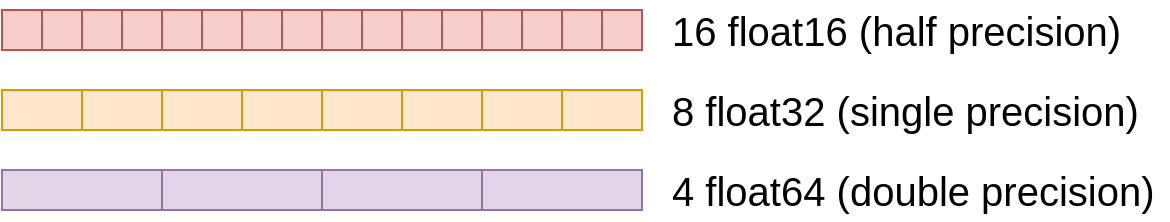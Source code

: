 <mxfile version="12.2.2" type="device" pages="1"><diagram id="qwyDhfu3QG4ZpbTuA6Pl" name="Page-1"><mxGraphModel dx="1408" dy="811" grid="1" gridSize="10" guides="1" tooltips="1" connect="1" arrows="1" fold="1" page="1" pageScale="1" pageWidth="827" pageHeight="1169" math="0" shadow="0"><root><mxCell id="0"/><mxCell id="1" parent="0"/><mxCell id="V88cJjxpROwRMQxKx2QN-1" value="" style="rounded=0;whiteSpace=wrap;html=1;fillColor=#f8cecc;strokeColor=#b85450;" vertex="1" parent="1"><mxGeometry x="80" y="80" width="20" height="20" as="geometry"/></mxCell><mxCell id="V88cJjxpROwRMQxKx2QN-2" value="" style="rounded=0;whiteSpace=wrap;html=1;fillColor=#f8cecc;strokeColor=#b85450;" vertex="1" parent="1"><mxGeometry x="100" y="80" width="20" height="20" as="geometry"/></mxCell><mxCell id="V88cJjxpROwRMQxKx2QN-3" value="" style="rounded=0;whiteSpace=wrap;html=1;fillColor=#f8cecc;strokeColor=#b85450;" vertex="1" parent="1"><mxGeometry x="120" y="80" width="20" height="20" as="geometry"/></mxCell><mxCell id="V88cJjxpROwRMQxKx2QN-4" value="" style="rounded=0;whiteSpace=wrap;html=1;fillColor=#f8cecc;strokeColor=#b85450;" vertex="1" parent="1"><mxGeometry x="140" y="80" width="20" height="20" as="geometry"/></mxCell><mxCell id="V88cJjxpROwRMQxKx2QN-5" value="" style="rounded=0;whiteSpace=wrap;html=1;fillColor=#f8cecc;strokeColor=#b85450;" vertex="1" parent="1"><mxGeometry x="160" y="80" width="20" height="20" as="geometry"/></mxCell><mxCell id="V88cJjxpROwRMQxKx2QN-6" value="" style="rounded=0;whiteSpace=wrap;html=1;fillColor=#f8cecc;strokeColor=#b85450;" vertex="1" parent="1"><mxGeometry x="180" y="80" width="20" height="20" as="geometry"/></mxCell><mxCell id="V88cJjxpROwRMQxKx2QN-7" value="" style="rounded=0;whiteSpace=wrap;html=1;fillColor=#f8cecc;strokeColor=#b85450;" vertex="1" parent="1"><mxGeometry x="200" y="80" width="20" height="20" as="geometry"/></mxCell><mxCell id="V88cJjxpROwRMQxKx2QN-8" value="" style="rounded=0;whiteSpace=wrap;html=1;fillColor=#f8cecc;strokeColor=#b85450;" vertex="1" parent="1"><mxGeometry x="220" y="80" width="20" height="20" as="geometry"/></mxCell><mxCell id="V88cJjxpROwRMQxKx2QN-9" value="" style="rounded=0;whiteSpace=wrap;html=1;fillColor=#f8cecc;strokeColor=#b85450;" vertex="1" parent="1"><mxGeometry x="240" y="80" width="20" height="20" as="geometry"/></mxCell><mxCell id="V88cJjxpROwRMQxKx2QN-10" value="" style="rounded=0;whiteSpace=wrap;html=1;fillColor=#f8cecc;strokeColor=#b85450;" vertex="1" parent="1"><mxGeometry x="260" y="80" width="20" height="20" as="geometry"/></mxCell><mxCell id="V88cJjxpROwRMQxKx2QN-11" value="" style="rounded=0;whiteSpace=wrap;html=1;fillColor=#f8cecc;strokeColor=#b85450;" vertex="1" parent="1"><mxGeometry x="280" y="80" width="20" height="20" as="geometry"/></mxCell><mxCell id="V88cJjxpROwRMQxKx2QN-12" value="" style="rounded=0;whiteSpace=wrap;html=1;fillColor=#f8cecc;strokeColor=#b85450;" vertex="1" parent="1"><mxGeometry x="300" y="80" width="20" height="20" as="geometry"/></mxCell><mxCell id="V88cJjxpROwRMQxKx2QN-13" value="" style="rounded=0;whiteSpace=wrap;html=1;fillColor=#f8cecc;strokeColor=#b85450;" vertex="1" parent="1"><mxGeometry x="320" y="80" width="20" height="20" as="geometry"/></mxCell><mxCell id="V88cJjxpROwRMQxKx2QN-14" value="" style="rounded=0;whiteSpace=wrap;html=1;fillColor=#f8cecc;strokeColor=#b85450;" vertex="1" parent="1"><mxGeometry x="340" y="80" width="20" height="20" as="geometry"/></mxCell><mxCell id="V88cJjxpROwRMQxKx2QN-15" value="" style="rounded=0;whiteSpace=wrap;html=1;fillColor=#f8cecc;strokeColor=#b85450;" vertex="1" parent="1"><mxGeometry x="360" y="80" width="20" height="20" as="geometry"/></mxCell><mxCell id="V88cJjxpROwRMQxKx2QN-16" value="" style="rounded=0;whiteSpace=wrap;html=1;fillColor=#f8cecc;strokeColor=#b85450;" vertex="1" parent="1"><mxGeometry x="380" y="80" width="20" height="20" as="geometry"/></mxCell><mxCell id="V88cJjxpROwRMQxKx2QN-17" value="" style="rounded=0;whiteSpace=wrap;html=1;fillColor=#ffe6cc;strokeColor=#d79b00;" vertex="1" parent="1"><mxGeometry x="80" y="120" width="40" height="20" as="geometry"/></mxCell><mxCell id="V88cJjxpROwRMQxKx2QN-18" value="" style="rounded=0;whiteSpace=wrap;html=1;fillColor=#ffe6cc;strokeColor=#d79b00;" vertex="1" parent="1"><mxGeometry x="120" y="120" width="40" height="20" as="geometry"/></mxCell><mxCell id="V88cJjxpROwRMQxKx2QN-19" value="" style="rounded=0;whiteSpace=wrap;html=1;fillColor=#ffe6cc;strokeColor=#d79b00;" vertex="1" parent="1"><mxGeometry x="160" y="120" width="40" height="20" as="geometry"/></mxCell><mxCell id="V88cJjxpROwRMQxKx2QN-20" value="" style="rounded=0;whiteSpace=wrap;html=1;fillColor=#ffe6cc;strokeColor=#d79b00;" vertex="1" parent="1"><mxGeometry x="200" y="120" width="40" height="20" as="geometry"/></mxCell><mxCell id="V88cJjxpROwRMQxKx2QN-21" value="" style="rounded=0;whiteSpace=wrap;html=1;fillColor=#ffe6cc;strokeColor=#d79b00;" vertex="1" parent="1"><mxGeometry x="240" y="120" width="40" height="20" as="geometry"/></mxCell><mxCell id="V88cJjxpROwRMQxKx2QN-22" value="" style="rounded=0;whiteSpace=wrap;html=1;fillColor=#ffe6cc;strokeColor=#d79b00;" vertex="1" parent="1"><mxGeometry x="280" y="120" width="40" height="20" as="geometry"/></mxCell><mxCell id="V88cJjxpROwRMQxKx2QN-23" value="" style="rounded=0;whiteSpace=wrap;html=1;fillColor=#ffe6cc;strokeColor=#d79b00;" vertex="1" parent="1"><mxGeometry x="320" y="120" width="40" height="20" as="geometry"/></mxCell><mxCell id="V88cJjxpROwRMQxKx2QN-24" value="" style="rounded=0;whiteSpace=wrap;html=1;fillColor=#ffe6cc;strokeColor=#d79b00;" vertex="1" parent="1"><mxGeometry x="360" y="120" width="40" height="20" as="geometry"/></mxCell><mxCell id="V88cJjxpROwRMQxKx2QN-27" value="" style="rounded=0;whiteSpace=wrap;html=1;fillColor=#e1d5e7;strokeColor=#9673a6;" vertex="1" parent="1"><mxGeometry x="80" y="160" width="80" height="20" as="geometry"/></mxCell><mxCell id="V88cJjxpROwRMQxKx2QN-28" value="" style="rounded=0;whiteSpace=wrap;html=1;fillColor=#e1d5e7;strokeColor=#9673a6;" vertex="1" parent="1"><mxGeometry x="160" y="160" width="80" height="20" as="geometry"/></mxCell><mxCell id="V88cJjxpROwRMQxKx2QN-29" value="" style="rounded=0;whiteSpace=wrap;html=1;fillColor=#e1d5e7;strokeColor=#9673a6;" vertex="1" parent="1"><mxGeometry x="240" y="160" width="80" height="20" as="geometry"/></mxCell><mxCell id="V88cJjxpROwRMQxKx2QN-30" value="" style="rounded=0;whiteSpace=wrap;html=1;fillColor=#e1d5e7;strokeColor=#9673a6;" vertex="1" parent="1"><mxGeometry x="320" y="160" width="80" height="20" as="geometry"/></mxCell><mxCell id="V88cJjxpROwRMQxKx2QN-31" value="&lt;font style=&quot;font-size: 20px&quot;&gt;16 float16 (half precision)&lt;/font&gt;" style="text;html=1;strokeColor=none;fillColor=none;align=left;verticalAlign=middle;whiteSpace=wrap;rounded=0;" vertex="1" parent="1"><mxGeometry x="413" y="75" width="250" height="30" as="geometry"/></mxCell><mxCell id="V88cJjxpROwRMQxKx2QN-34" value="&lt;font style=&quot;font-size: 20px&quot;&gt;8 float32 (single precision)&lt;/font&gt;" style="text;html=1;strokeColor=none;fillColor=none;align=left;verticalAlign=middle;whiteSpace=wrap;rounded=0;" vertex="1" parent="1"><mxGeometry x="413" y="115" width="250" height="30" as="geometry"/></mxCell><mxCell id="V88cJjxpROwRMQxKx2QN-35" value="&lt;font style=&quot;font-size: 20px&quot;&gt;4 float64 (double precision)&lt;/font&gt;" style="text;html=1;strokeColor=none;fillColor=none;align=left;verticalAlign=middle;whiteSpace=wrap;rounded=0;" vertex="1" parent="1"><mxGeometry x="413" y="155" width="250" height="30" as="geometry"/></mxCell></root></mxGraphModel></diagram></mxfile>